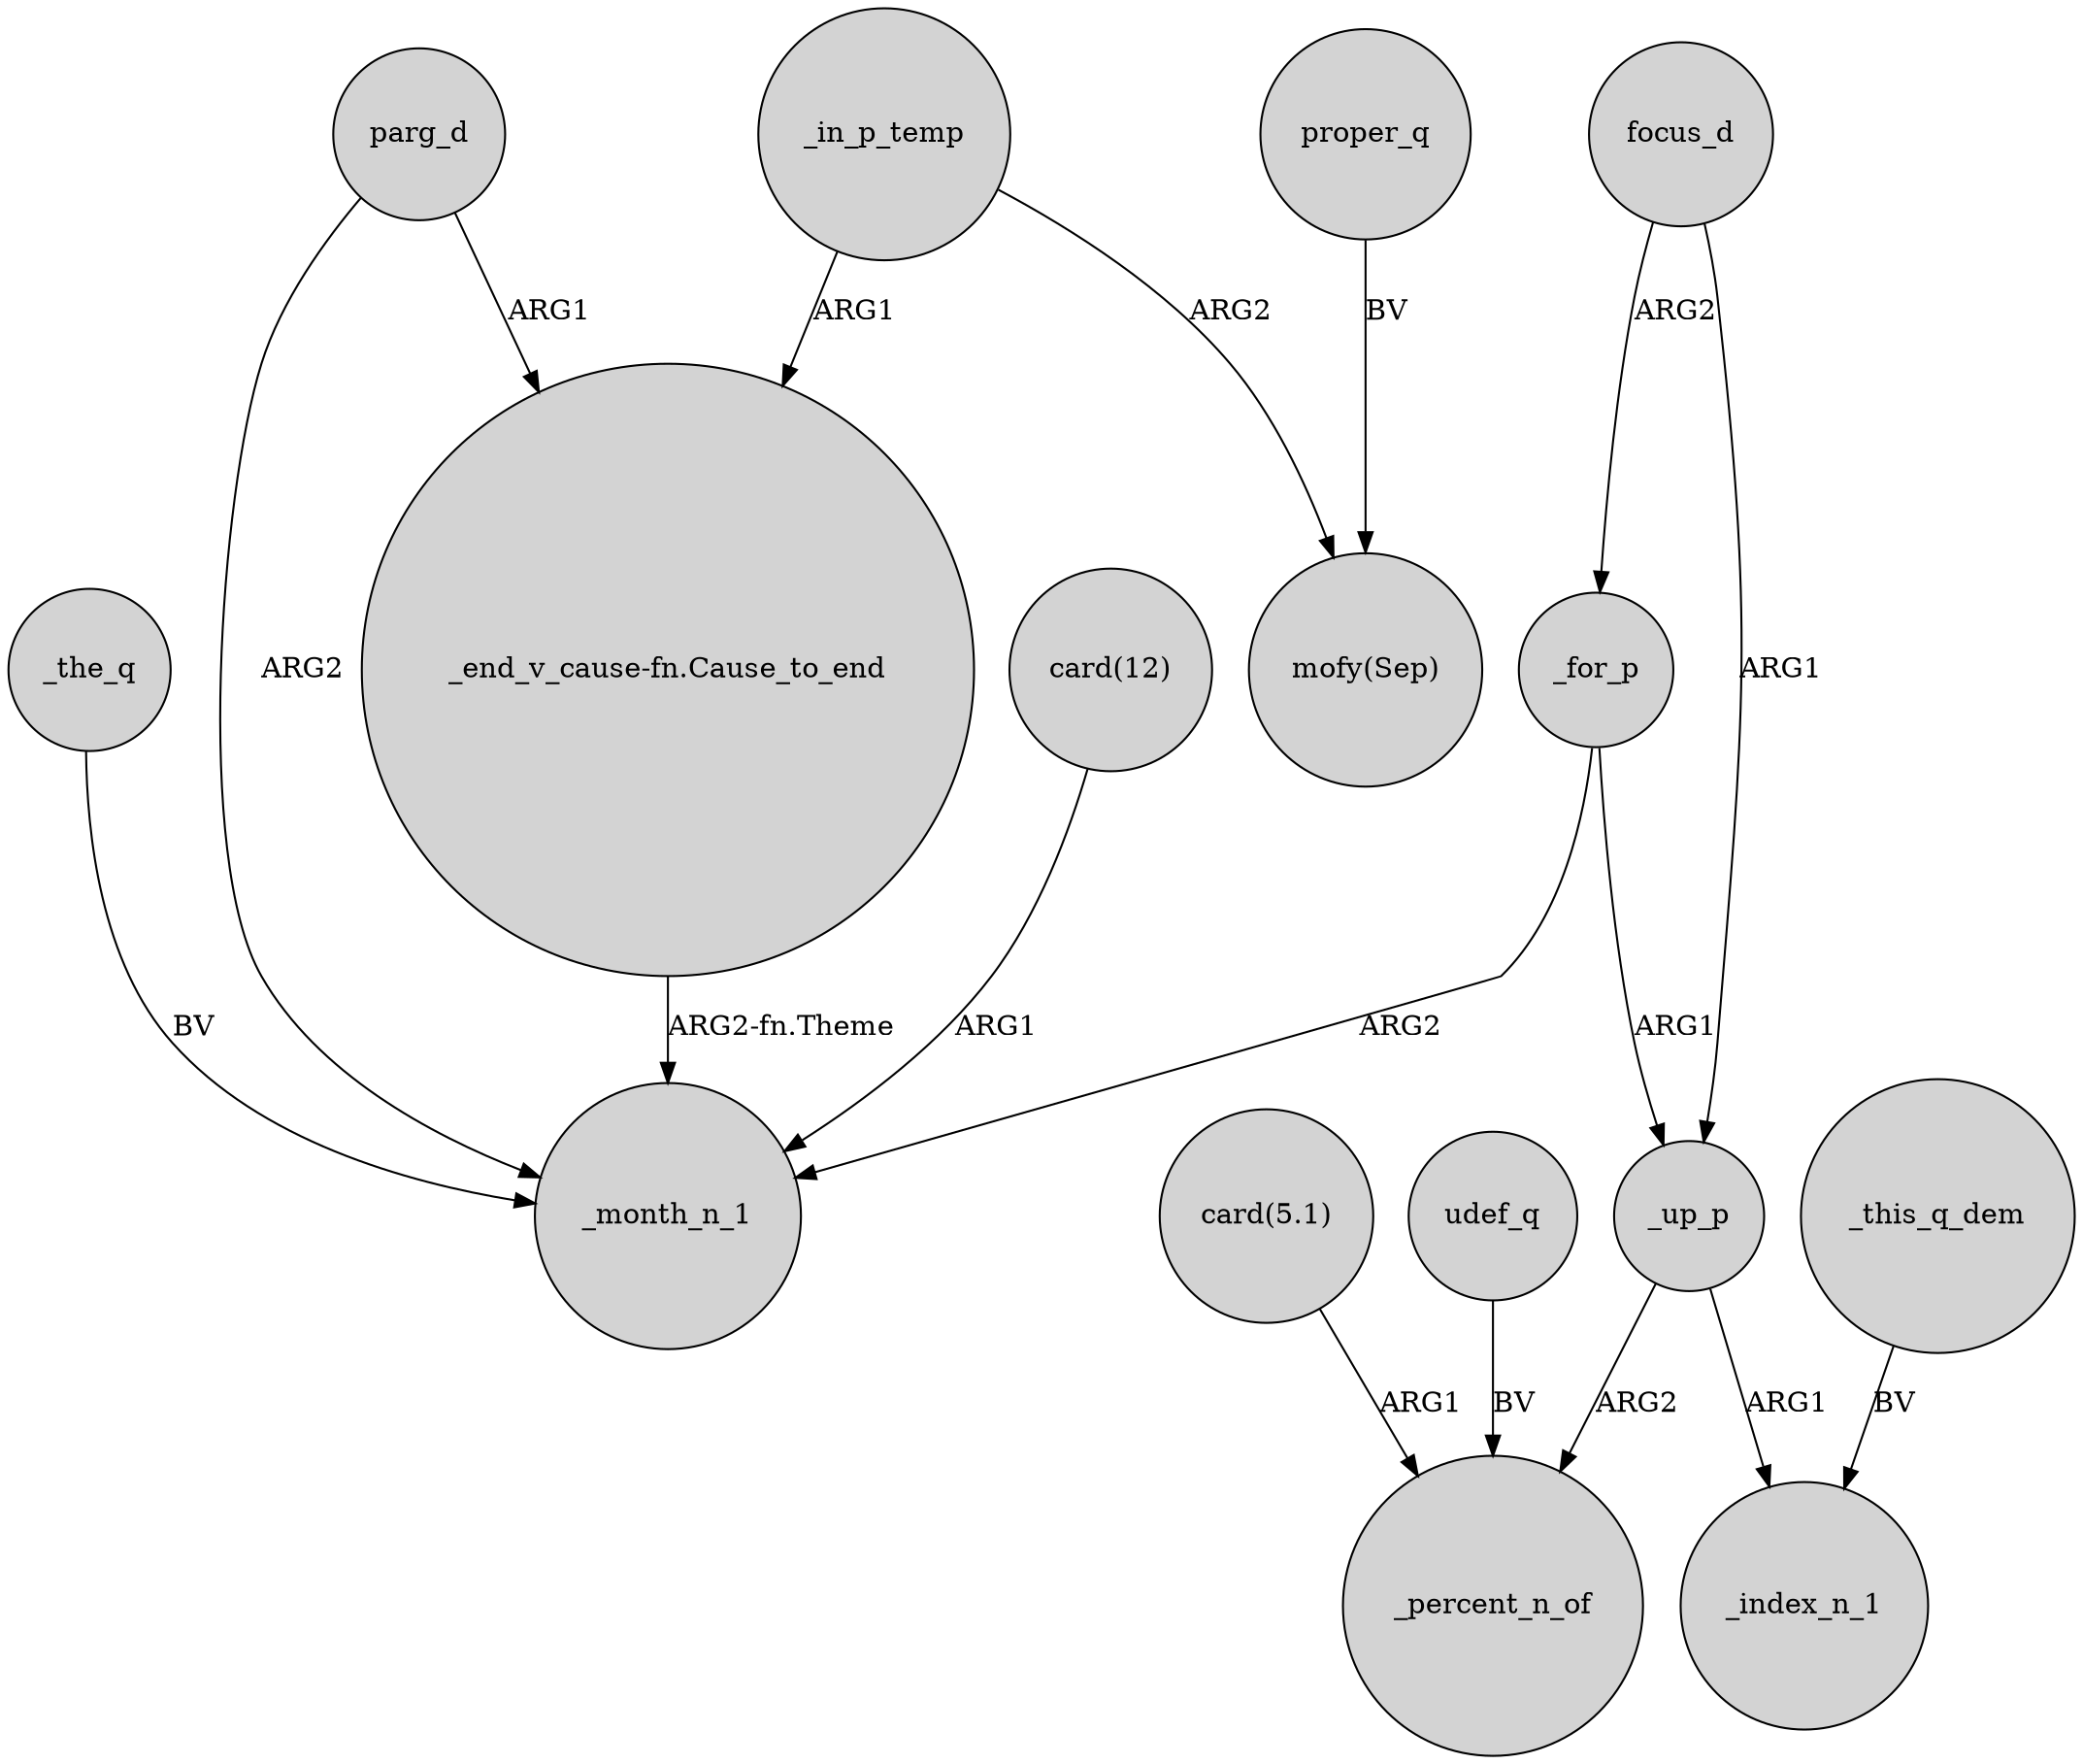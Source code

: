 digraph {
	node [shape=circle style=filled]
	_the_q -> _month_n_1 [label=BV]
	parg_d -> _month_n_1 [label=ARG2]
	_for_p -> _month_n_1 [label=ARG2]
	focus_d -> _up_p [label=ARG1]
	_in_p_temp -> "_end_v_cause-fn.Cause_to_end" [label=ARG1]
	"card(5.1)" -> _percent_n_of [label=ARG1]
	proper_q -> "mofy(Sep)" [label=BV]
	_up_p -> _index_n_1 [label=ARG1]
	udef_q -> _percent_n_of [label=BV]
	parg_d -> "_end_v_cause-fn.Cause_to_end" [label=ARG1]
	"_end_v_cause-fn.Cause_to_end" -> _month_n_1 [label="ARG2-fn.Theme"]
	focus_d -> _for_p [label=ARG2]
	"card(12)" -> _month_n_1 [label=ARG1]
	_in_p_temp -> "mofy(Sep)" [label=ARG2]
	_for_p -> _up_p [label=ARG1]
	_this_q_dem -> _index_n_1 [label=BV]
	_up_p -> _percent_n_of [label=ARG2]
}

